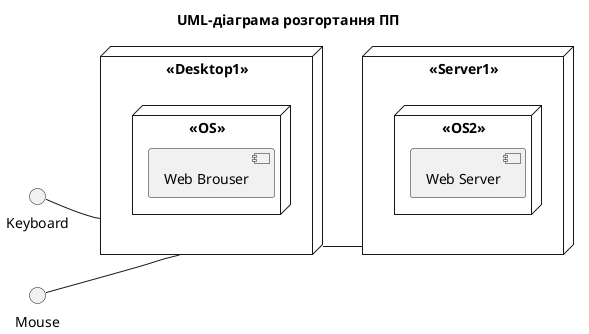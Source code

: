 @startuml

title UML-діаграма розгортання ПП

left to right direction

node :<<Desktop1>>: as dk1 {
	node :<<OS>>: {
		component [Web Brouser]
	}
}

interface Keyboard

interface Mouse

Keyboard -- dk1

Mouse -- dk1

node :<<Server1>>: as dk2 {
	node :<<OS2>>: {
		component [Web Server]
	}
}

dk1 -- dk2

@enduml
